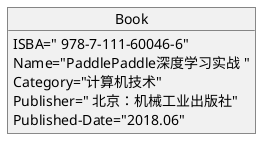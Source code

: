 @startuml
object Book {
  ISBA=" 978-7-111-60046-6"
  Name="PaddlePaddle深度学习实战 "
  Category="计算机技术"
  Publisher=" 北京：机械工业出版社"
  Published-Date="2018.06"
}
@enduml